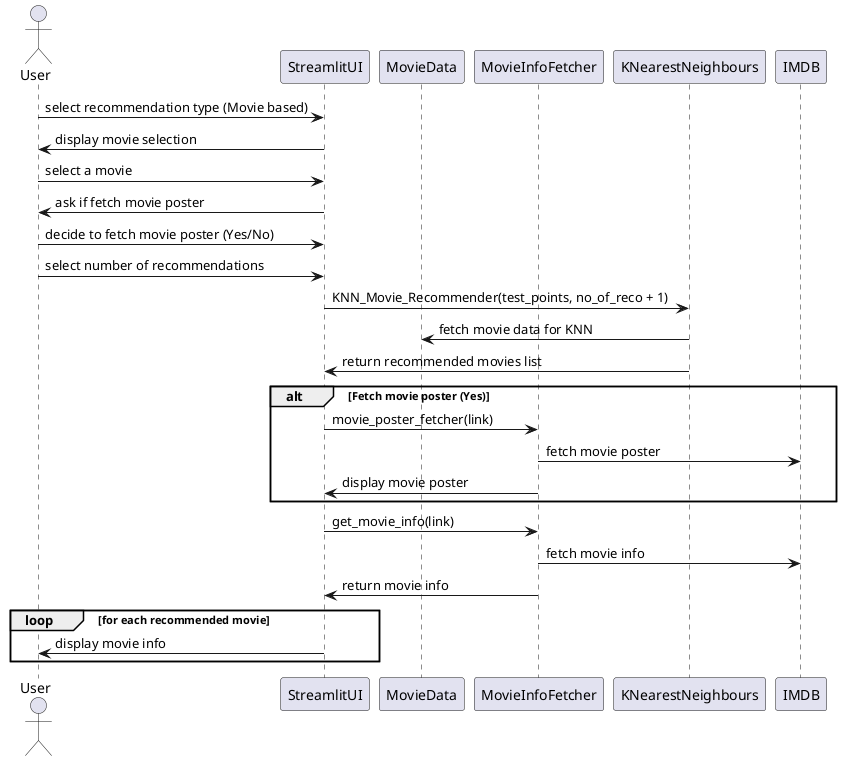 @startuml
actor User
participant "StreamlitUI" as UI
participant "MovieData" as Data
participant "MovieInfoFetcher" as Fetcher
participant "KNearestNeighbours" as KNN

User -> UI: select recommendation type (Movie based)
UI -> User: display movie selection
User -> UI: select a movie
UI -> User: ask if fetch movie poster
User -> UI: decide to fetch movie poster (Yes/No)
User -> UI: select number of recommendations
UI -> KNN: KNN_Movie_Recommender(test_points, no_of_reco + 1)
KNN -> Data: fetch movie data for KNN
KNN -> UI: return recommended movies list

alt Fetch movie poster (Yes)
    UI -> Fetcher: movie_poster_fetcher(link)
    Fetcher -> IMDB: fetch movie poster
    Fetcher -> UI: display movie poster
end

UI -> Fetcher: get_movie_info(link)
Fetcher -> IMDB: fetch movie info
Fetcher -> UI: return movie info

loop for each recommended movie
    UI -> User: display movie info
end
@enduml
